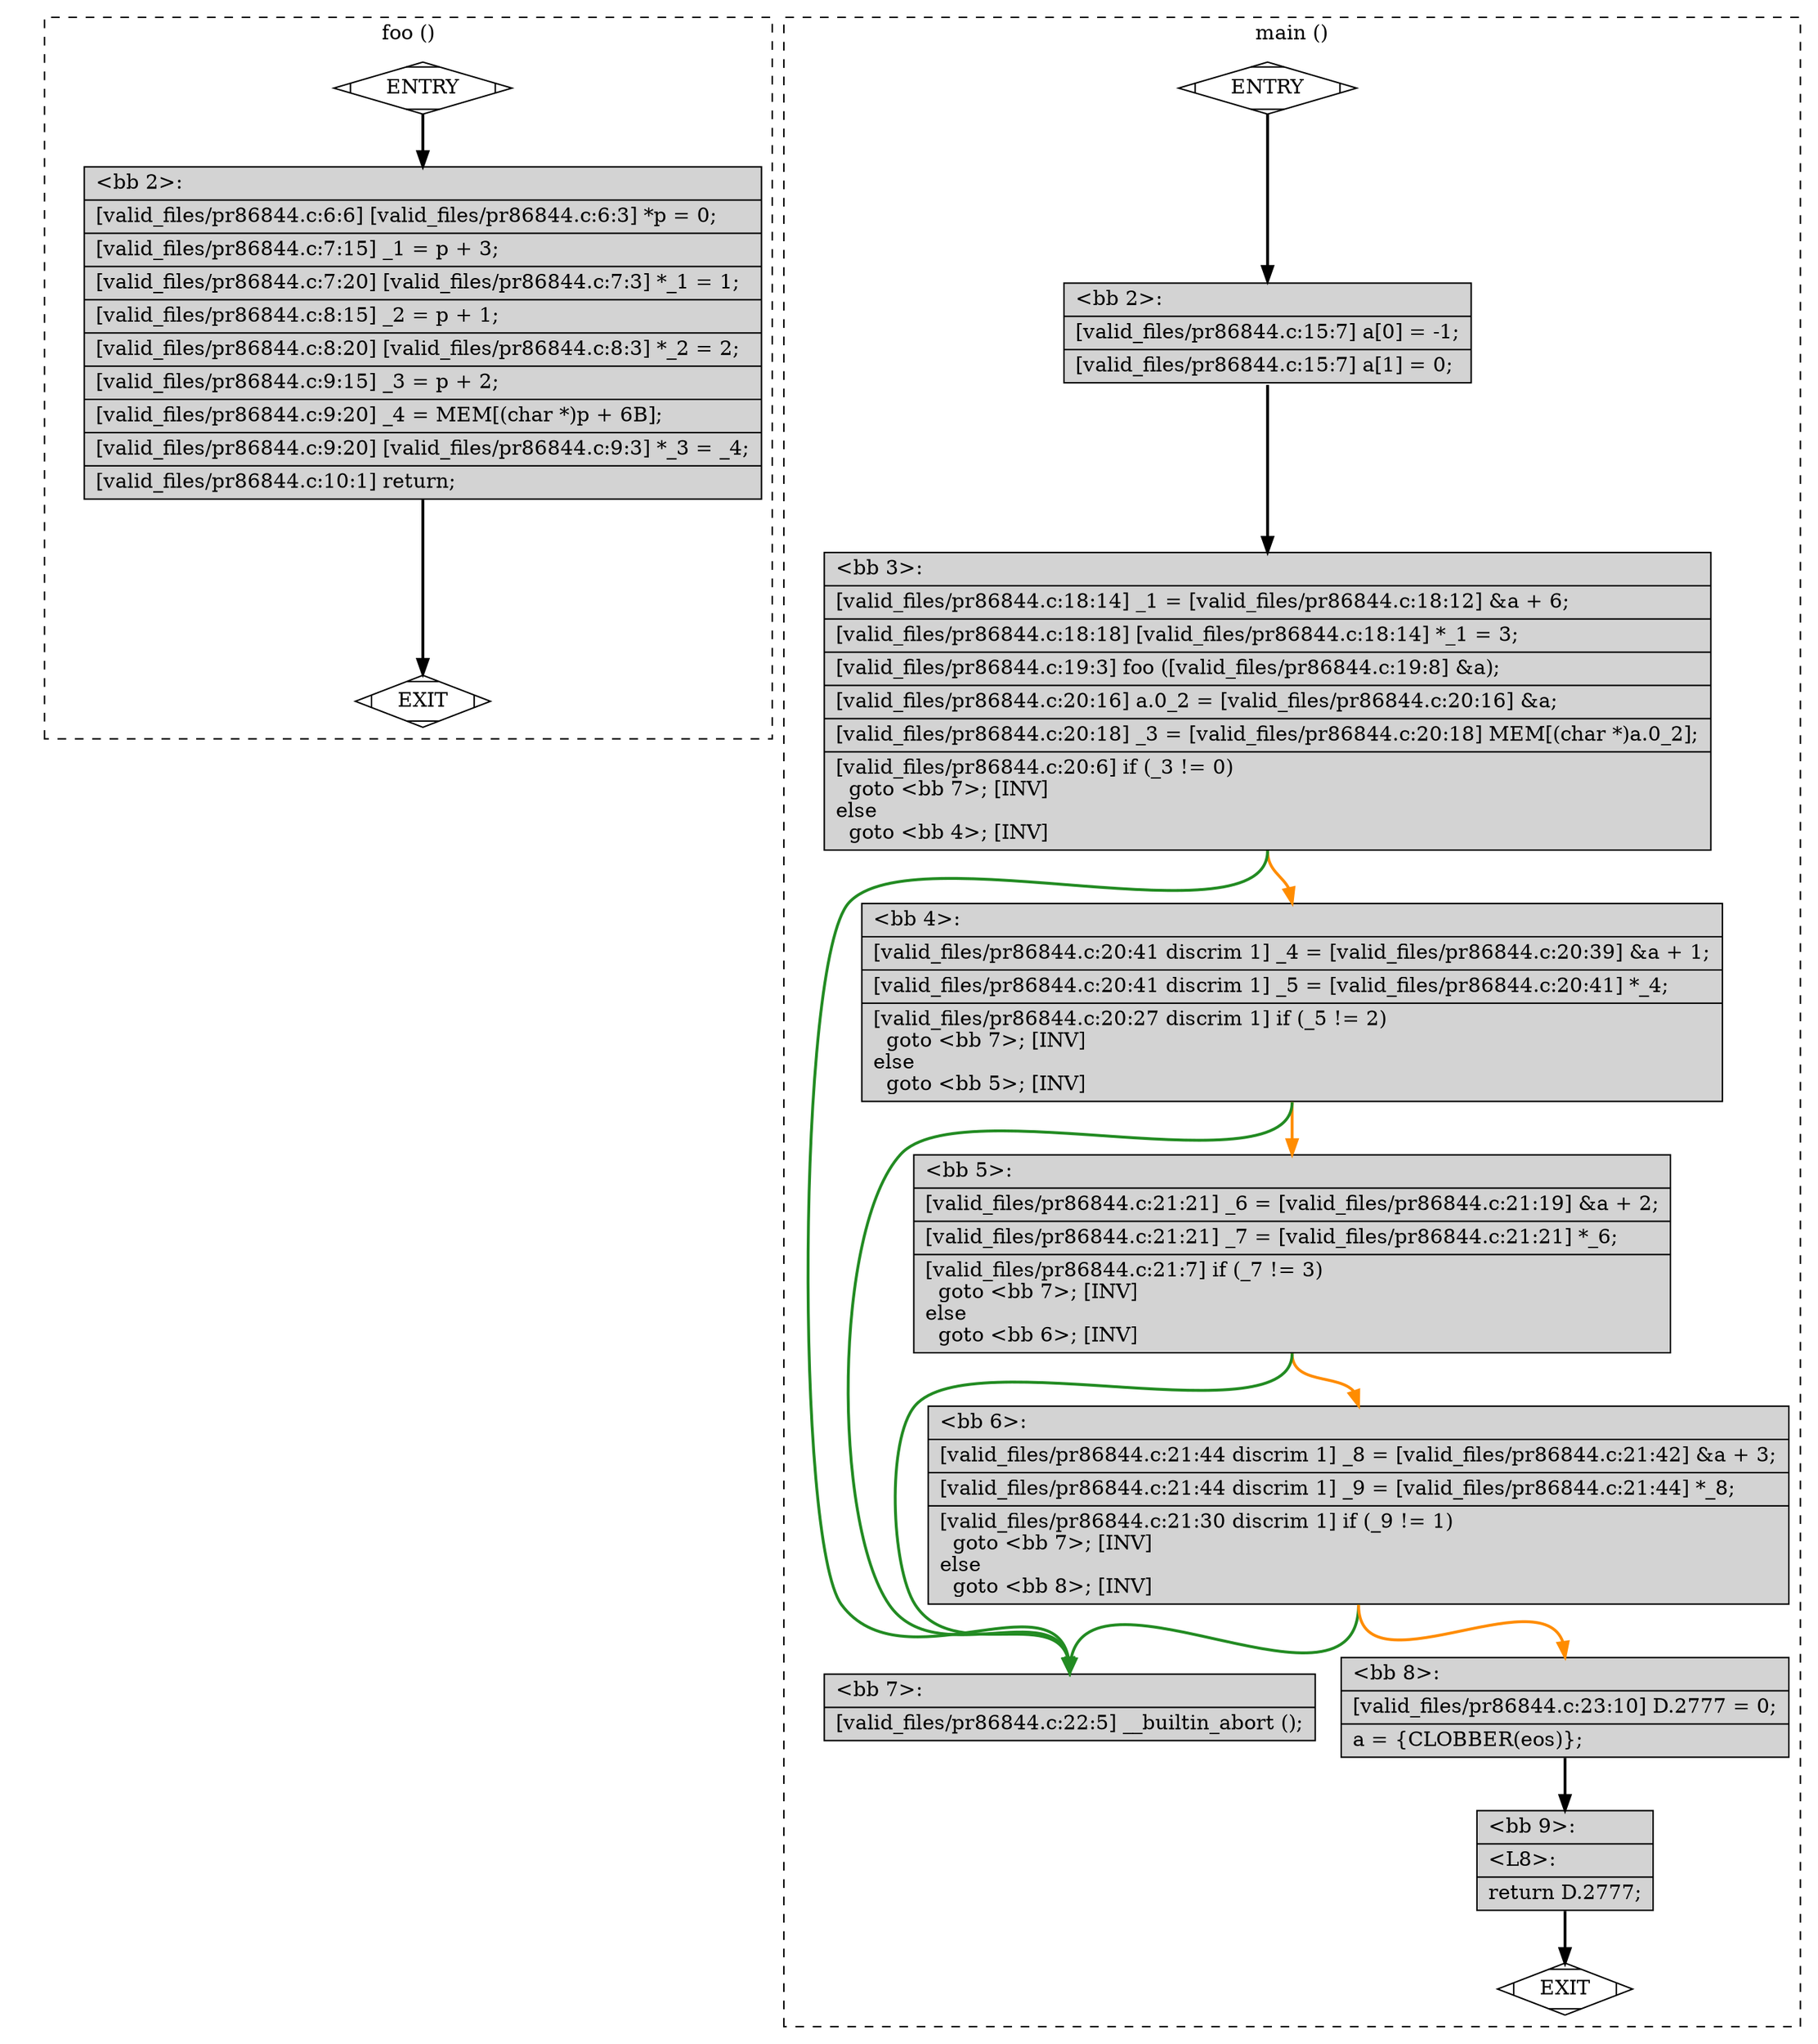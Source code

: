 digraph "a-pr86844.c.015t.cfg" {
overlap=false;
subgraph "cluster_foo" {
	style="dashed";
	color="black";
	label="foo ()";
	fn_0_basic_block_0 [shape=Mdiamond,style=filled,fillcolor=white,label="ENTRY"];

	fn_0_basic_block_1 [shape=Mdiamond,style=filled,fillcolor=white,label="EXIT"];

	fn_0_basic_block_2 [shape=record,style=filled,fillcolor=lightgrey,label="{\<bb\ 2\>:\l\
|[valid_files/pr86844.c:6:6]\ [valid_files/pr86844.c:6:3]\ *p\ =\ 0;\l\
|[valid_files/pr86844.c:7:15]\ _1\ =\ p\ +\ 3;\l\
|[valid_files/pr86844.c:7:20]\ [valid_files/pr86844.c:7:3]\ *_1\ =\ 1;\l\
|[valid_files/pr86844.c:8:15]\ _2\ =\ p\ +\ 1;\l\
|[valid_files/pr86844.c:8:20]\ [valid_files/pr86844.c:8:3]\ *_2\ =\ 2;\l\
|[valid_files/pr86844.c:9:15]\ _3\ =\ p\ +\ 2;\l\
|[valid_files/pr86844.c:9:20]\ _4\ =\ MEM[(char\ *)p\ +\ 6B];\l\
|[valid_files/pr86844.c:9:20]\ [valid_files/pr86844.c:9:3]\ *_3\ =\ _4;\l\
|[valid_files/pr86844.c:10:1]\ return;\l\
}"];

	fn_0_basic_block_0:s -> fn_0_basic_block_2:n [style="solid,bold",color=black,weight=100,constraint=true];
	fn_0_basic_block_2:s -> fn_0_basic_block_1:n [style="solid,bold",color=black,weight=10,constraint=true];
	fn_0_basic_block_0:s -> fn_0_basic_block_1:n [style="invis",constraint=true];
}
subgraph "cluster_main" {
	style="dashed";
	color="black";
	label="main ()";
	fn_1_basic_block_0 [shape=Mdiamond,style=filled,fillcolor=white,label="ENTRY"];

	fn_1_basic_block_1 [shape=Mdiamond,style=filled,fillcolor=white,label="EXIT"];

	fn_1_basic_block_2 [shape=record,style=filled,fillcolor=lightgrey,label="{\<bb\ 2\>:\l\
|[valid_files/pr86844.c:15:7]\ a[0]\ =\ -1;\l\
|[valid_files/pr86844.c:15:7]\ a[1]\ =\ 0;\l\
}"];

	fn_1_basic_block_3 [shape=record,style=filled,fillcolor=lightgrey,label="{\<bb\ 3\>:\l\
|[valid_files/pr86844.c:18:14]\ _1\ =\ [valid_files/pr86844.c:18:12]\ &a\ +\ 6;\l\
|[valid_files/pr86844.c:18:18]\ [valid_files/pr86844.c:18:14]\ *_1\ =\ 3;\l\
|[valid_files/pr86844.c:19:3]\ foo\ ([valid_files/pr86844.c:19:8]\ &a);\l\
|[valid_files/pr86844.c:20:16]\ a.0_2\ =\ [valid_files/pr86844.c:20:16]\ &a;\l\
|[valid_files/pr86844.c:20:18]\ _3\ =\ [valid_files/pr86844.c:20:18]\ MEM[(char\ *)a.0_2];\l\
|[valid_files/pr86844.c:20:6]\ if\ (_3\ !=\ 0)\l\
\ \ goto\ \<bb\ 7\>;\ [INV]\l\
else\l\
\ \ goto\ \<bb\ 4\>;\ [INV]\l\
}"];

	fn_1_basic_block_4 [shape=record,style=filled,fillcolor=lightgrey,label="{\<bb\ 4\>:\l\
|[valid_files/pr86844.c:20:41\ discrim\ 1]\ _4\ =\ [valid_files/pr86844.c:20:39]\ &a\ +\ 1;\l\
|[valid_files/pr86844.c:20:41\ discrim\ 1]\ _5\ =\ [valid_files/pr86844.c:20:41]\ *_4;\l\
|[valid_files/pr86844.c:20:27\ discrim\ 1]\ if\ (_5\ !=\ 2)\l\
\ \ goto\ \<bb\ 7\>;\ [INV]\l\
else\l\
\ \ goto\ \<bb\ 5\>;\ [INV]\l\
}"];

	fn_1_basic_block_5 [shape=record,style=filled,fillcolor=lightgrey,label="{\<bb\ 5\>:\l\
|[valid_files/pr86844.c:21:21]\ _6\ =\ [valid_files/pr86844.c:21:19]\ &a\ +\ 2;\l\
|[valid_files/pr86844.c:21:21]\ _7\ =\ [valid_files/pr86844.c:21:21]\ *_6;\l\
|[valid_files/pr86844.c:21:7]\ if\ (_7\ !=\ 3)\l\
\ \ goto\ \<bb\ 7\>;\ [INV]\l\
else\l\
\ \ goto\ \<bb\ 6\>;\ [INV]\l\
}"];

	fn_1_basic_block_6 [shape=record,style=filled,fillcolor=lightgrey,label="{\<bb\ 6\>:\l\
|[valid_files/pr86844.c:21:44\ discrim\ 1]\ _8\ =\ [valid_files/pr86844.c:21:42]\ &a\ +\ 3;\l\
|[valid_files/pr86844.c:21:44\ discrim\ 1]\ _9\ =\ [valid_files/pr86844.c:21:44]\ *_8;\l\
|[valid_files/pr86844.c:21:30\ discrim\ 1]\ if\ (_9\ !=\ 1)\l\
\ \ goto\ \<bb\ 7\>;\ [INV]\l\
else\l\
\ \ goto\ \<bb\ 8\>;\ [INV]\l\
}"];

	fn_1_basic_block_7 [shape=record,style=filled,fillcolor=lightgrey,label="{\<bb\ 7\>:\l\
|[valid_files/pr86844.c:22:5]\ __builtin_abort\ ();\l\
}"];

	fn_1_basic_block_8 [shape=record,style=filled,fillcolor=lightgrey,label="{\<bb\ 8\>:\l\
|[valid_files/pr86844.c:23:10]\ D.2777\ =\ 0;\l\
|a\ =\ \{CLOBBER(eos)\};\l\
}"];

	fn_1_basic_block_9 [shape=record,style=filled,fillcolor=lightgrey,label="{\<bb\ 9\>:\l\
|\<L8\>:\l\
|return\ D.2777;\l\
}"];

	fn_1_basic_block_0:s -> fn_1_basic_block_2:n [style="solid,bold",color=black,weight=100,constraint=true];
	fn_1_basic_block_2:s -> fn_1_basic_block_3:n [style="solid,bold",color=black,weight=100,constraint=true];
	fn_1_basic_block_3:s -> fn_1_basic_block_7:n [style="solid,bold",color=forestgreen,weight=10,constraint=true];
	fn_1_basic_block_3:s -> fn_1_basic_block_4:n [style="solid,bold",color=darkorange,weight=10,constraint=true];
	fn_1_basic_block_4:s -> fn_1_basic_block_7:n [style="solid,bold",color=forestgreen,weight=10,constraint=true];
	fn_1_basic_block_4:s -> fn_1_basic_block_5:n [style="solid,bold",color=darkorange,weight=10,constraint=true];
	fn_1_basic_block_5:s -> fn_1_basic_block_7:n [style="solid,bold",color=forestgreen,weight=10,constraint=true];
	fn_1_basic_block_5:s -> fn_1_basic_block_6:n [style="solid,bold",color=darkorange,weight=10,constraint=true];
	fn_1_basic_block_6:s -> fn_1_basic_block_7:n [style="solid,bold",color=forestgreen,weight=10,constraint=true];
	fn_1_basic_block_6:s -> fn_1_basic_block_8:n [style="solid,bold",color=darkorange,weight=10,constraint=true];
	fn_1_basic_block_8:s -> fn_1_basic_block_9:n [style="solid,bold",color=black,weight=100,constraint=true];
	fn_1_basic_block_9:s -> fn_1_basic_block_1:n [style="solid,bold",color=black,weight=10,constraint=true];
	fn_1_basic_block_0:s -> fn_1_basic_block_1:n [style="invis",constraint=true];
}
}
